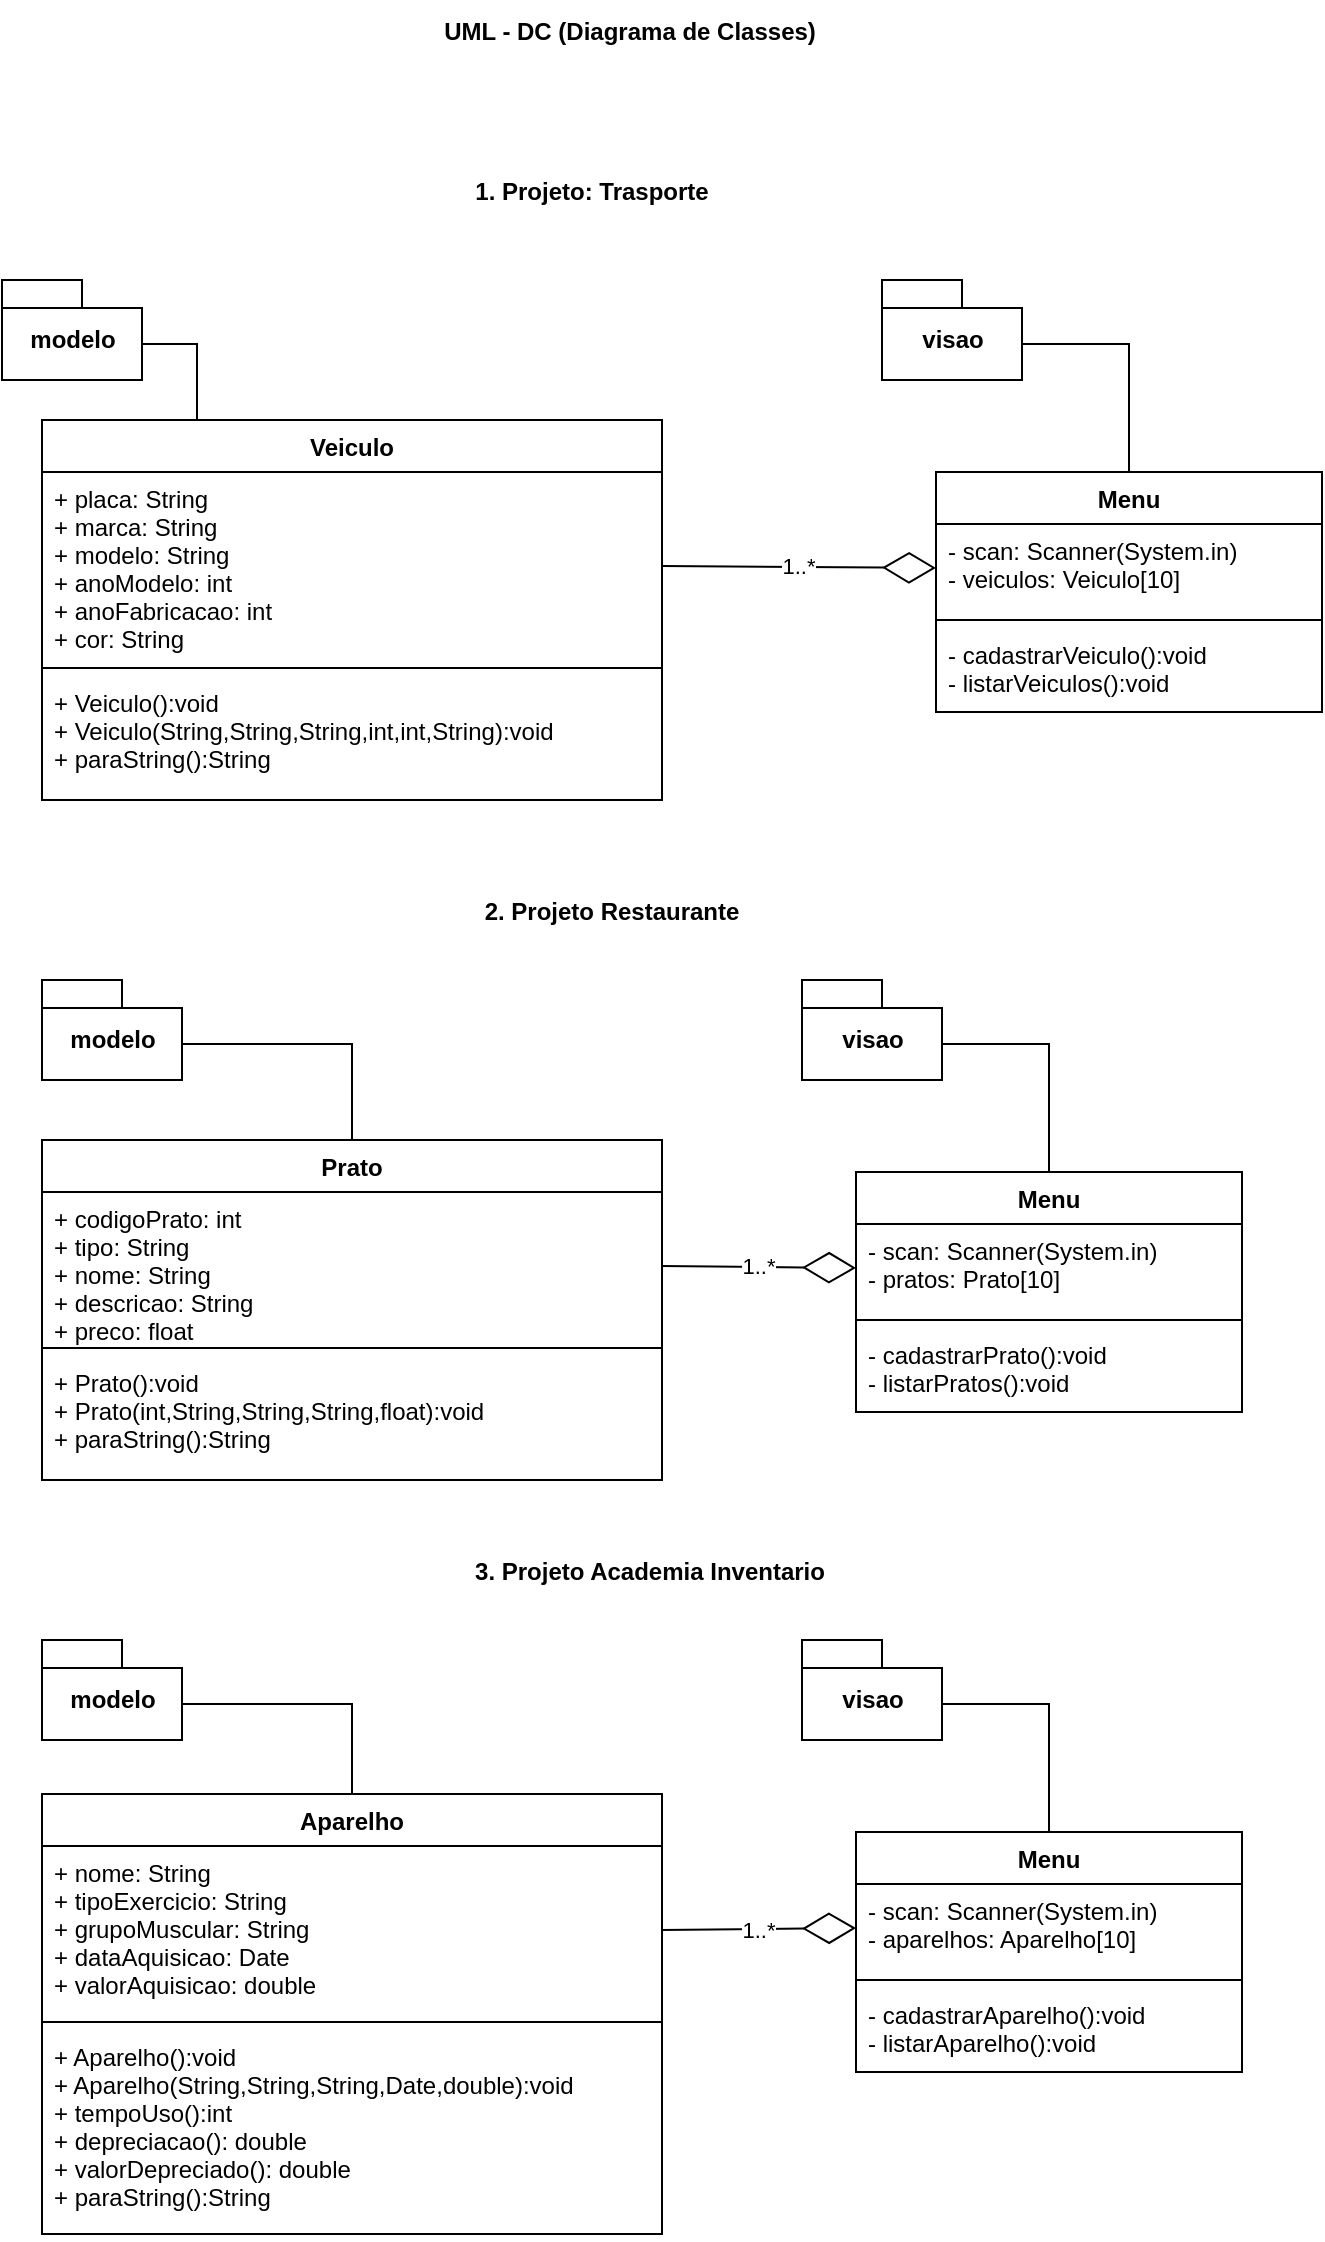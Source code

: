<mxfile version="17.1.3" type="device"><diagram id="S9yKZdkdG5dlSmAfzdQL" name="Page-1"><mxGraphModel dx="2370" dy="1270" grid="1" gridSize="10" guides="1" tooltips="1" connect="1" arrows="1" fold="1" page="1" pageScale="1" pageWidth="827" pageHeight="1169" math="0" shadow="0"><root><mxCell id="0"/><mxCell id="1" parent="0"/><mxCell id="QkXjCzggPNmqPgLeOgui-13" style="edgeStyle=orthogonalEdgeStyle;rounded=0;orthogonalLoop=1;jettySize=auto;html=1;exitX=0.25;exitY=0;exitDx=0;exitDy=0;entryX=0;entryY=0;entryDx=70;entryDy=32;entryPerimeter=0;endArrow=none;endFill=0;" edge="1" parent="1" source="QkXjCzggPNmqPgLeOgui-1" target="QkXjCzggPNmqPgLeOgui-6"><mxGeometry relative="1" as="geometry"/></mxCell><mxCell id="QkXjCzggPNmqPgLeOgui-1" value="Veiculo" style="swimlane;fontStyle=1;align=center;verticalAlign=top;childLayout=stackLayout;horizontal=1;startSize=26;horizontalStack=0;resizeParent=1;resizeParentMax=0;resizeLast=0;collapsible=1;marginBottom=0;" vertex="1" parent="1"><mxGeometry x="120" y="240" width="310" height="190" as="geometry"/></mxCell><mxCell id="QkXjCzggPNmqPgLeOgui-2" value="+ placa: String&#10;+ marca: String&#10;+ modelo: String&#10;+ anoModelo: int&#10;+ anoFabricacao: int&#10;+ cor: String&#10;" style="text;strokeColor=none;fillColor=none;align=left;verticalAlign=top;spacingLeft=4;spacingRight=4;overflow=hidden;rotatable=0;points=[[0,0.5],[1,0.5]];portConstraint=eastwest;" vertex="1" parent="QkXjCzggPNmqPgLeOgui-1"><mxGeometry y="26" width="310" height="94" as="geometry"/></mxCell><mxCell id="QkXjCzggPNmqPgLeOgui-3" value="" style="line;strokeWidth=1;fillColor=none;align=left;verticalAlign=middle;spacingTop=-1;spacingLeft=3;spacingRight=3;rotatable=0;labelPosition=right;points=[];portConstraint=eastwest;" vertex="1" parent="QkXjCzggPNmqPgLeOgui-1"><mxGeometry y="120" width="310" height="8" as="geometry"/></mxCell><mxCell id="QkXjCzggPNmqPgLeOgui-4" value="+ Veiculo():void&#10;+ Veiculo(String,String,String,int,int,String):void&#10;+ paraString():String" style="text;strokeColor=none;fillColor=none;align=left;verticalAlign=top;spacingLeft=4;spacingRight=4;overflow=hidden;rotatable=0;points=[[0,0.5],[1,0.5]];portConstraint=eastwest;" vertex="1" parent="QkXjCzggPNmqPgLeOgui-1"><mxGeometry y="128" width="310" height="62" as="geometry"/></mxCell><mxCell id="QkXjCzggPNmqPgLeOgui-5" value="1. Projeto: Trasporte" style="text;align=center;fontStyle=1;verticalAlign=middle;spacingLeft=3;spacingRight=3;strokeColor=none;rotatable=0;points=[[0,0.5],[1,0.5]];portConstraint=eastwest;" vertex="1" parent="1"><mxGeometry x="320" y="110" width="150" height="30" as="geometry"/></mxCell><mxCell id="QkXjCzggPNmqPgLeOgui-6" value="modelo" style="shape=folder;fontStyle=1;spacingTop=10;tabWidth=40;tabHeight=14;tabPosition=left;html=1;" vertex="1" parent="1"><mxGeometry x="100" y="170" width="70" height="50" as="geometry"/></mxCell><mxCell id="QkXjCzggPNmqPgLeOgui-7" value="visao" style="shape=folder;fontStyle=1;spacingTop=10;tabWidth=40;tabHeight=14;tabPosition=left;html=1;" vertex="1" parent="1"><mxGeometry x="540" y="170" width="70" height="50" as="geometry"/></mxCell><mxCell id="QkXjCzggPNmqPgLeOgui-14" style="edgeStyle=orthogonalEdgeStyle;rounded=0;orthogonalLoop=1;jettySize=auto;html=1;exitX=0.5;exitY=0;exitDx=0;exitDy=0;entryX=0;entryY=0;entryDx=70;entryDy=32;entryPerimeter=0;endArrow=none;endFill=0;" edge="1" parent="1" source="QkXjCzggPNmqPgLeOgui-8" target="QkXjCzggPNmqPgLeOgui-7"><mxGeometry relative="1" as="geometry"/></mxCell><mxCell id="QkXjCzggPNmqPgLeOgui-8" value="Menu" style="swimlane;fontStyle=1;align=center;verticalAlign=top;childLayout=stackLayout;horizontal=1;startSize=26;horizontalStack=0;resizeParent=1;resizeParentMax=0;resizeLast=0;collapsible=1;marginBottom=0;" vertex="1" parent="1"><mxGeometry x="567" y="266" width="193" height="120" as="geometry"/></mxCell><mxCell id="QkXjCzggPNmqPgLeOgui-9" value="- scan: Scanner(System.in)&#10;- veiculos: Veiculo[10]" style="text;strokeColor=none;fillColor=none;align=left;verticalAlign=top;spacingLeft=4;spacingRight=4;overflow=hidden;rotatable=0;points=[[0,0.5],[1,0.5]];portConstraint=eastwest;" vertex="1" parent="QkXjCzggPNmqPgLeOgui-8"><mxGeometry y="26" width="193" height="44" as="geometry"/></mxCell><mxCell id="QkXjCzggPNmqPgLeOgui-10" value="" style="line;strokeWidth=1;fillColor=none;align=left;verticalAlign=middle;spacingTop=-1;spacingLeft=3;spacingRight=3;rotatable=0;labelPosition=right;points=[];portConstraint=eastwest;" vertex="1" parent="QkXjCzggPNmqPgLeOgui-8"><mxGeometry y="70" width="193" height="8" as="geometry"/></mxCell><mxCell id="QkXjCzggPNmqPgLeOgui-11" value="- cadastrarVeiculo():void&#10;- listarVeiculos():void" style="text;strokeColor=none;fillColor=none;align=left;verticalAlign=top;spacingLeft=4;spacingRight=4;overflow=hidden;rotatable=0;points=[[0,0.5],[1,0.5]];portConstraint=eastwest;" vertex="1" parent="QkXjCzggPNmqPgLeOgui-8"><mxGeometry y="78" width="193" height="42" as="geometry"/></mxCell><mxCell id="QkXjCzggPNmqPgLeOgui-12" value="1..*" style="endArrow=diamondThin;endFill=0;endSize=24;html=1;rounded=0;exitX=1;exitY=0.5;exitDx=0;exitDy=0;entryX=0;entryY=0.5;entryDx=0;entryDy=0;" edge="1" parent="1" source="QkXjCzggPNmqPgLeOgui-2" target="QkXjCzggPNmqPgLeOgui-9"><mxGeometry width="160" relative="1" as="geometry"><mxPoint x="350" y="280" as="sourcePoint"/><mxPoint x="510" y="280" as="targetPoint"/></mxGeometry></mxCell><mxCell id="QkXjCzggPNmqPgLeOgui-15" value="2. Projeto Restaurante" style="text;align=center;fontStyle=1;verticalAlign=middle;spacingLeft=3;spacingRight=3;strokeColor=none;rotatable=0;points=[[0,0.5],[1,0.5]];portConstraint=eastwest;" vertex="1" parent="1"><mxGeometry x="330" y="470" width="150" height="30" as="geometry"/></mxCell><mxCell id="QkXjCzggPNmqPgLeOgui-16" value="UML - DC (Diagrama de Classes)" style="text;align=center;fontStyle=1;verticalAlign=middle;spacingLeft=3;spacingRight=3;strokeColor=none;rotatable=0;points=[[0,0.5],[1,0.5]];portConstraint=eastwest;" vertex="1" parent="1"><mxGeometry x="309" y="30" width="210" height="30" as="geometry"/></mxCell><mxCell id="QkXjCzggPNmqPgLeOgui-17" value="Prato" style="swimlane;fontStyle=1;align=center;verticalAlign=top;childLayout=stackLayout;horizontal=1;startSize=26;horizontalStack=0;resizeParent=1;resizeParentMax=0;resizeLast=0;collapsible=1;marginBottom=0;" vertex="1" parent="1"><mxGeometry x="120" y="600" width="310" height="170" as="geometry"/></mxCell><mxCell id="QkXjCzggPNmqPgLeOgui-18" value="+ codigoPrato: int&#10;+ tipo: String&#10;+ nome: String&#10;+ descricao: String&#10;+ preco: float" style="text;strokeColor=none;fillColor=none;align=left;verticalAlign=top;spacingLeft=4;spacingRight=4;overflow=hidden;rotatable=0;points=[[0,0.5],[1,0.5]];portConstraint=eastwest;" vertex="1" parent="QkXjCzggPNmqPgLeOgui-17"><mxGeometry y="26" width="310" height="74" as="geometry"/></mxCell><mxCell id="QkXjCzggPNmqPgLeOgui-19" value="" style="line;strokeWidth=1;fillColor=none;align=left;verticalAlign=middle;spacingTop=-1;spacingLeft=3;spacingRight=3;rotatable=0;labelPosition=right;points=[];portConstraint=eastwest;" vertex="1" parent="QkXjCzggPNmqPgLeOgui-17"><mxGeometry y="100" width="310" height="8" as="geometry"/></mxCell><mxCell id="QkXjCzggPNmqPgLeOgui-20" value="+ Prato():void&#10;+ Prato(int,String,String,String,float):void&#10;+ paraString():String" style="text;strokeColor=none;fillColor=none;align=left;verticalAlign=top;spacingLeft=4;spacingRight=4;overflow=hidden;rotatable=0;points=[[0,0.5],[1,0.5]];portConstraint=eastwest;" vertex="1" parent="QkXjCzggPNmqPgLeOgui-17"><mxGeometry y="108" width="310" height="62" as="geometry"/></mxCell><mxCell id="QkXjCzggPNmqPgLeOgui-22" style="edgeStyle=orthogonalEdgeStyle;rounded=0;orthogonalLoop=1;jettySize=auto;html=1;exitX=0;exitY=0;exitDx=70;exitDy=32;exitPerimeter=0;endArrow=none;endFill=0;" edge="1" parent="1" source="QkXjCzggPNmqPgLeOgui-21" target="QkXjCzggPNmqPgLeOgui-17"><mxGeometry relative="1" as="geometry"/></mxCell><mxCell id="QkXjCzggPNmqPgLeOgui-21" value="modelo" style="shape=folder;fontStyle=1;spacingTop=10;tabWidth=40;tabHeight=14;tabPosition=left;html=1;" vertex="1" parent="1"><mxGeometry x="120" y="520" width="70" height="50" as="geometry"/></mxCell><mxCell id="QkXjCzggPNmqPgLeOgui-23" value="visao" style="shape=folder;fontStyle=1;spacingTop=10;tabWidth=40;tabHeight=14;tabPosition=left;html=1;" vertex="1" parent="1"><mxGeometry x="500" y="520" width="70" height="50" as="geometry"/></mxCell><mxCell id="QkXjCzggPNmqPgLeOgui-24" style="edgeStyle=orthogonalEdgeStyle;rounded=0;orthogonalLoop=1;jettySize=auto;html=1;exitX=0.5;exitY=0;exitDx=0;exitDy=0;entryX=0;entryY=0;entryDx=70;entryDy=32;entryPerimeter=0;endArrow=none;endFill=0;" edge="1" source="QkXjCzggPNmqPgLeOgui-25" target="QkXjCzggPNmqPgLeOgui-23" parent="1"><mxGeometry relative="1" as="geometry"/></mxCell><mxCell id="QkXjCzggPNmqPgLeOgui-25" value="Menu" style="swimlane;fontStyle=1;align=center;verticalAlign=top;childLayout=stackLayout;horizontal=1;startSize=26;horizontalStack=0;resizeParent=1;resizeParentMax=0;resizeLast=0;collapsible=1;marginBottom=0;" vertex="1" parent="1"><mxGeometry x="527" y="616" width="193" height="120" as="geometry"/></mxCell><mxCell id="QkXjCzggPNmqPgLeOgui-26" value="- scan: Scanner(System.in)&#10;- pratos: Prato[10]" style="text;strokeColor=none;fillColor=none;align=left;verticalAlign=top;spacingLeft=4;spacingRight=4;overflow=hidden;rotatable=0;points=[[0,0.5],[1,0.5]];portConstraint=eastwest;" vertex="1" parent="QkXjCzggPNmqPgLeOgui-25"><mxGeometry y="26" width="193" height="44" as="geometry"/></mxCell><mxCell id="QkXjCzggPNmqPgLeOgui-27" value="" style="line;strokeWidth=1;fillColor=none;align=left;verticalAlign=middle;spacingTop=-1;spacingLeft=3;spacingRight=3;rotatable=0;labelPosition=right;points=[];portConstraint=eastwest;" vertex="1" parent="QkXjCzggPNmqPgLeOgui-25"><mxGeometry y="70" width="193" height="8" as="geometry"/></mxCell><mxCell id="QkXjCzggPNmqPgLeOgui-28" value="- cadastrarPrato():void&#10;- listarPratos():void" style="text;strokeColor=none;fillColor=none;align=left;verticalAlign=top;spacingLeft=4;spacingRight=4;overflow=hidden;rotatable=0;points=[[0,0.5],[1,0.5]];portConstraint=eastwest;" vertex="1" parent="QkXjCzggPNmqPgLeOgui-25"><mxGeometry y="78" width="193" height="42" as="geometry"/></mxCell><mxCell id="QkXjCzggPNmqPgLeOgui-29" value="3. Projeto Academia Inventario" style="text;align=center;fontStyle=1;verticalAlign=middle;spacingLeft=3;spacingRight=3;strokeColor=none;rotatable=0;points=[[0,0.5],[1,0.5]];portConstraint=eastwest;" vertex="1" parent="1"><mxGeometry x="329" y="800" width="190" height="30" as="geometry"/></mxCell><mxCell id="QkXjCzggPNmqPgLeOgui-30" value="Aparelho" style="swimlane;fontStyle=1;align=center;verticalAlign=top;childLayout=stackLayout;horizontal=1;startSize=26;horizontalStack=0;resizeParent=1;resizeParentMax=0;resizeLast=0;collapsible=1;marginBottom=0;" vertex="1" parent="1"><mxGeometry x="120" y="927" width="310" height="220" as="geometry"/></mxCell><mxCell id="QkXjCzggPNmqPgLeOgui-31" value="+ nome: String&#10;+ tipoExercicio: String&#10;+ grupoMuscular: String&#10;+ dataAquisicao: Date&#10;+ valorAquisicao: double" style="text;strokeColor=none;fillColor=none;align=left;verticalAlign=top;spacingLeft=4;spacingRight=4;overflow=hidden;rotatable=0;points=[[0,0.5],[1,0.5]];portConstraint=eastwest;" vertex="1" parent="QkXjCzggPNmqPgLeOgui-30"><mxGeometry y="26" width="310" height="84" as="geometry"/></mxCell><mxCell id="QkXjCzggPNmqPgLeOgui-32" value="" style="line;strokeWidth=1;fillColor=none;align=left;verticalAlign=middle;spacingTop=-1;spacingLeft=3;spacingRight=3;rotatable=0;labelPosition=right;points=[];portConstraint=eastwest;" vertex="1" parent="QkXjCzggPNmqPgLeOgui-30"><mxGeometry y="110" width="310" height="8" as="geometry"/></mxCell><mxCell id="QkXjCzggPNmqPgLeOgui-33" value="+ Aparelho():void&#10;+ Aparelho(String,String,String,Date,double):void&#10;+ tempoUso():int&#10;+ depreciacao(): double&#10;+ valorDepreciado(): double&#10;+ paraString():String" style="text;strokeColor=none;fillColor=none;align=left;verticalAlign=top;spacingLeft=4;spacingRight=4;overflow=hidden;rotatable=0;points=[[0,0.5],[1,0.5]];portConstraint=eastwest;" vertex="1" parent="QkXjCzggPNmqPgLeOgui-30"><mxGeometry y="118" width="310" height="102" as="geometry"/></mxCell><mxCell id="QkXjCzggPNmqPgLeOgui-34" style="edgeStyle=orthogonalEdgeStyle;rounded=0;orthogonalLoop=1;jettySize=auto;html=1;exitX=0;exitY=0;exitDx=70;exitDy=32;exitPerimeter=0;endArrow=none;endFill=0;" edge="1" source="QkXjCzggPNmqPgLeOgui-35" target="QkXjCzggPNmqPgLeOgui-30" parent="1"><mxGeometry relative="1" as="geometry"/></mxCell><mxCell id="QkXjCzggPNmqPgLeOgui-35" value="modelo" style="shape=folder;fontStyle=1;spacingTop=10;tabWidth=40;tabHeight=14;tabPosition=left;html=1;" vertex="1" parent="1"><mxGeometry x="120" y="850" width="70" height="50" as="geometry"/></mxCell><mxCell id="QkXjCzggPNmqPgLeOgui-36" value="visao" style="shape=folder;fontStyle=1;spacingTop=10;tabWidth=40;tabHeight=14;tabPosition=left;html=1;" vertex="1" parent="1"><mxGeometry x="500" y="850" width="70" height="50" as="geometry"/></mxCell><mxCell id="QkXjCzggPNmqPgLeOgui-37" style="edgeStyle=orthogonalEdgeStyle;rounded=0;orthogonalLoop=1;jettySize=auto;html=1;exitX=0.5;exitY=0;exitDx=0;exitDy=0;entryX=0;entryY=0;entryDx=70;entryDy=32;entryPerimeter=0;endArrow=none;endFill=0;" edge="1" source="QkXjCzggPNmqPgLeOgui-38" target="QkXjCzggPNmqPgLeOgui-36" parent="1"><mxGeometry relative="1" as="geometry"/></mxCell><mxCell id="QkXjCzggPNmqPgLeOgui-38" value="Menu" style="swimlane;fontStyle=1;align=center;verticalAlign=top;childLayout=stackLayout;horizontal=1;startSize=26;horizontalStack=0;resizeParent=1;resizeParentMax=0;resizeLast=0;collapsible=1;marginBottom=0;" vertex="1" parent="1"><mxGeometry x="527" y="946" width="193" height="120" as="geometry"/></mxCell><mxCell id="QkXjCzggPNmqPgLeOgui-39" value="- scan: Scanner(System.in)&#10;- aparelhos: Aparelho[10]" style="text;strokeColor=none;fillColor=none;align=left;verticalAlign=top;spacingLeft=4;spacingRight=4;overflow=hidden;rotatable=0;points=[[0,0.5],[1,0.5]];portConstraint=eastwest;" vertex="1" parent="QkXjCzggPNmqPgLeOgui-38"><mxGeometry y="26" width="193" height="44" as="geometry"/></mxCell><mxCell id="QkXjCzggPNmqPgLeOgui-40" value="" style="line;strokeWidth=1;fillColor=none;align=left;verticalAlign=middle;spacingTop=-1;spacingLeft=3;spacingRight=3;rotatable=0;labelPosition=right;points=[];portConstraint=eastwest;" vertex="1" parent="QkXjCzggPNmqPgLeOgui-38"><mxGeometry y="70" width="193" height="8" as="geometry"/></mxCell><mxCell id="QkXjCzggPNmqPgLeOgui-41" value="- cadastrarAparelho():void&#10;- listarAparelho():void" style="text;strokeColor=none;fillColor=none;align=left;verticalAlign=top;spacingLeft=4;spacingRight=4;overflow=hidden;rotatable=0;points=[[0,0.5],[1,0.5]];portConstraint=eastwest;" vertex="1" parent="QkXjCzggPNmqPgLeOgui-38"><mxGeometry y="78" width="193" height="42" as="geometry"/></mxCell><mxCell id="QkXjCzggPNmqPgLeOgui-42" value="1..*" style="endArrow=diamondThin;endFill=0;endSize=24;html=1;rounded=0;exitX=1;exitY=0.5;exitDx=0;exitDy=0;entryX=0;entryY=0.5;entryDx=0;entryDy=0;" edge="1" parent="1" source="QkXjCzggPNmqPgLeOgui-18" target="QkXjCzggPNmqPgLeOgui-26"><mxGeometry width="160" relative="1" as="geometry"><mxPoint x="350" y="280" as="sourcePoint"/><mxPoint x="510" y="280" as="targetPoint"/></mxGeometry></mxCell><mxCell id="QkXjCzggPNmqPgLeOgui-44" value="1..*" style="endArrow=diamondThin;endFill=0;endSize=24;html=1;rounded=0;exitX=1;exitY=0.5;exitDx=0;exitDy=0;entryX=0;entryY=0.5;entryDx=0;entryDy=0;" edge="1" parent="1" source="QkXjCzggPNmqPgLeOgui-31" target="QkXjCzggPNmqPgLeOgui-39"><mxGeometry width="160" relative="1" as="geometry"><mxPoint x="350" y="280" as="sourcePoint"/><mxPoint x="510" y="280" as="targetPoint"/></mxGeometry></mxCell></root></mxGraphModel></diagram></mxfile>